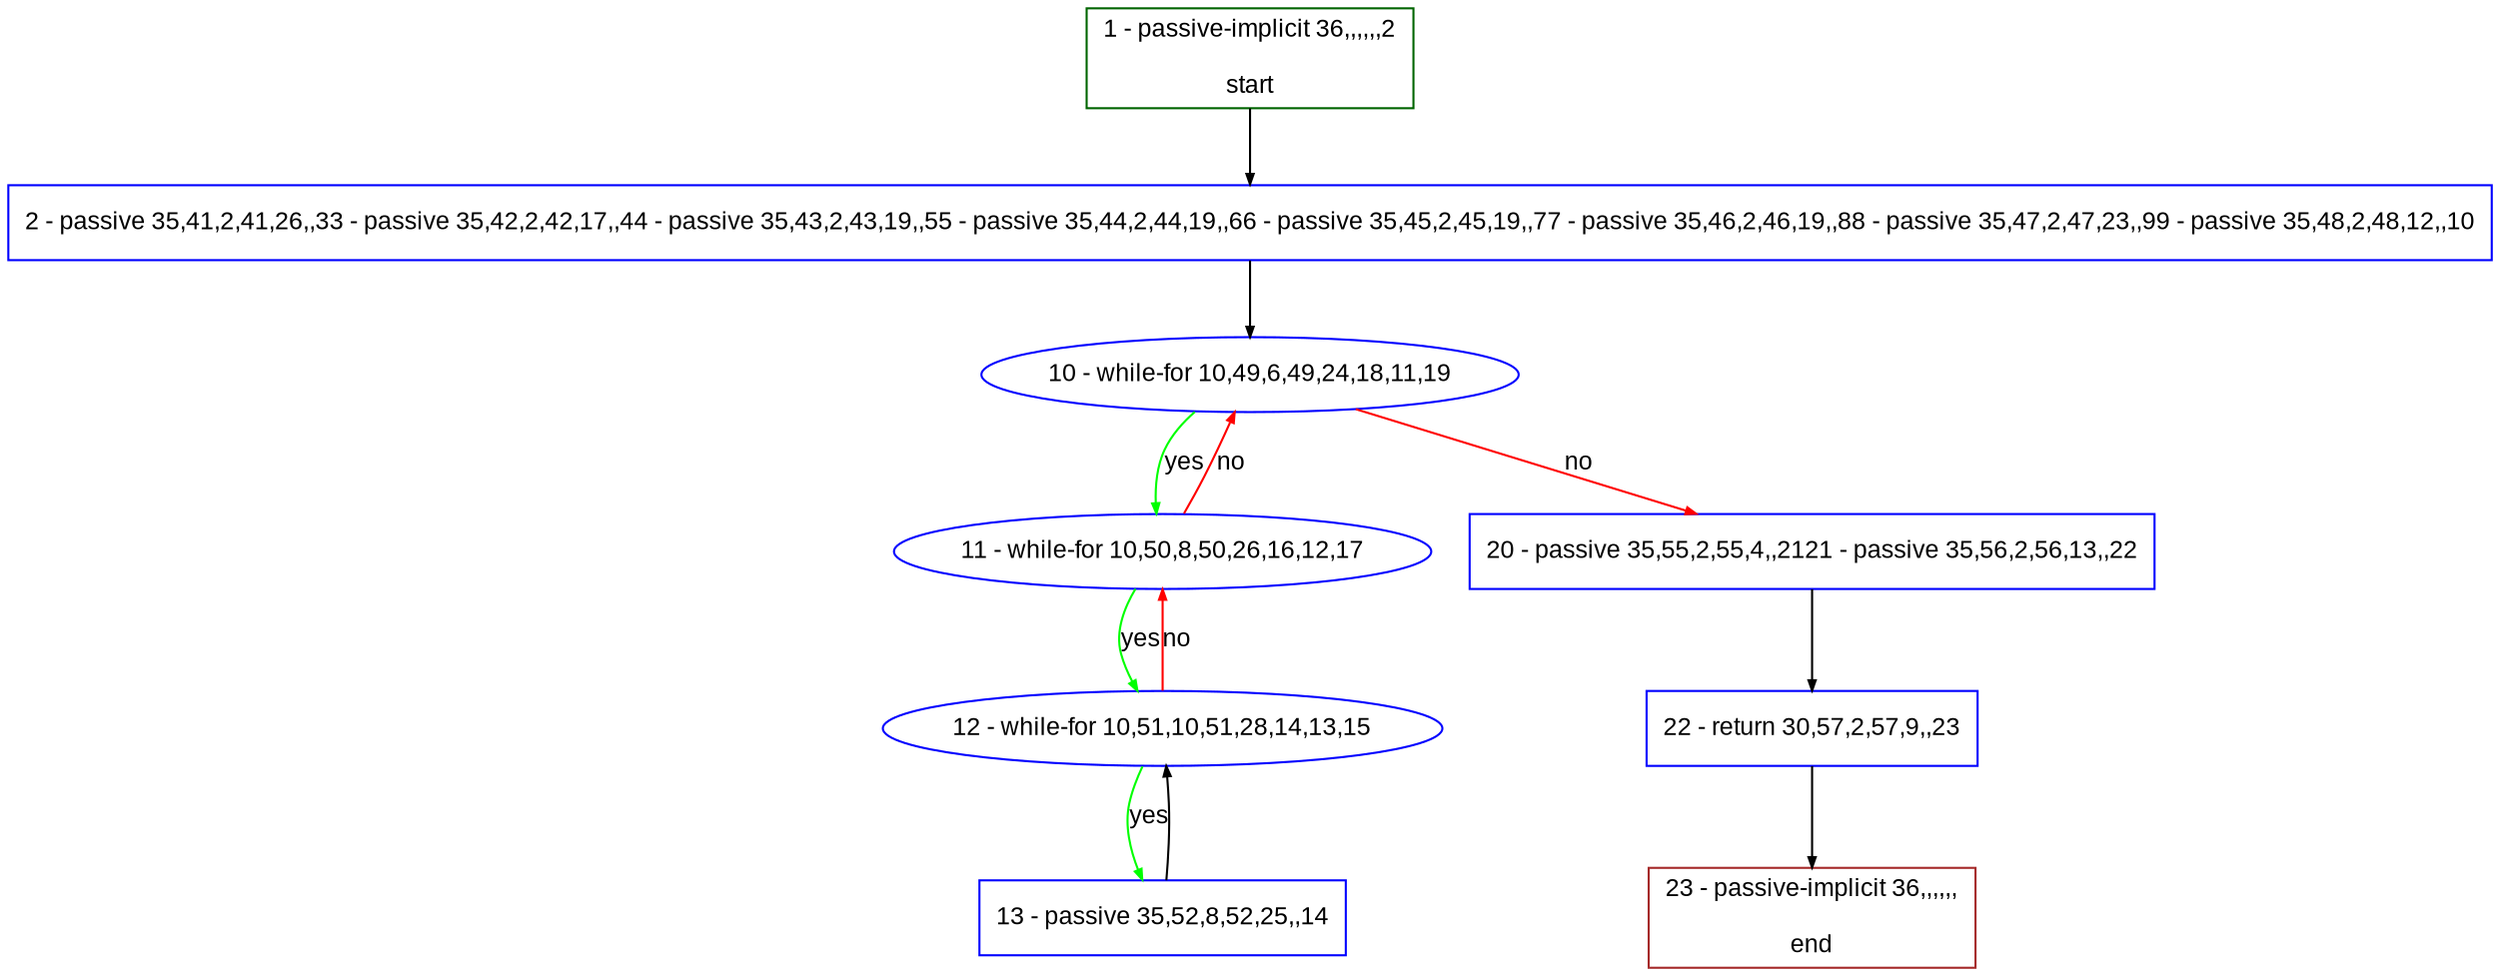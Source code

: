 digraph "" {
  graph [pack="true", label="", fontsize="12", packmode="clust", fontname="Arial", fillcolor="#FFFFCC", bgcolor="white", style="rounded,filled", compound="true"];
  node [node_initialized="no", label="", color="grey", fontsize="12", fillcolor="white", fontname="Arial", style="filled", shape="rectangle", compound="true", fixedsize="false"];
  edge [fontcolor="black", arrowhead="normal", arrowtail="none", arrowsize="0.5", ltail="", label="", color="black", fontsize="12", lhead="", fontname="Arial", dir="forward", compound="true"];
  __N1 [label="2 - passive 35,41,2,41,26,,33 - passive 35,42,2,42,17,,44 - passive 35,43,2,43,19,,55 - passive 35,44,2,44,19,,66 - passive 35,45,2,45,19,,77 - passive 35,46,2,46,19,,88 - passive 35,47,2,47,23,,99 - passive 35,48,2,48,12,,10", color="#0000ff", fillcolor="#ffffff", style="filled", shape="box"];
  __N2 [label="1 - passive-implicit 36,,,,,,2\n\nstart", color="#006400", fillcolor="#ffffff", style="filled", shape="box"];
  __N3 [label="10 - while-for 10,49,6,49,24,18,11,19", color="#0000ff", fillcolor="#ffffff", style="filled", shape="oval"];
  __N4 [label="11 - while-for 10,50,8,50,26,16,12,17", color="#0000ff", fillcolor="#ffffff", style="filled", shape="oval"];
  __N5 [label="20 - passive 35,55,2,55,4,,2121 - passive 35,56,2,56,13,,22", color="#0000ff", fillcolor="#ffffff", style="filled", shape="box"];
  __N6 [label="12 - while-for 10,51,10,51,28,14,13,15", color="#0000ff", fillcolor="#ffffff", style="filled", shape="oval"];
  __N7 [label="13 - passive 35,52,8,52,25,,14", color="#0000ff", fillcolor="#ffffff", style="filled", shape="box"];
  __N8 [label="22 - return 30,57,2,57,9,,23", color="#0000ff", fillcolor="#ffffff", style="filled", shape="box"];
  __N9 [label="23 - passive-implicit 36,,,,,,\n\nend", color="#a52a2a", fillcolor="#ffffff", style="filled", shape="box"];
  __N2 -> __N1 [arrowhead="normal", arrowtail="none", color="#000000", label="", dir="forward"];
  __N1 -> __N3 [arrowhead="normal", arrowtail="none", color="#000000", label="", dir="forward"];
  __N3 -> __N4 [arrowhead="normal", arrowtail="none", color="#00ff00", label="yes", dir="forward"];
  __N4 -> __N3 [arrowhead="normal", arrowtail="none", color="#ff0000", label="no", dir="forward"];
  __N3 -> __N5 [arrowhead="normal", arrowtail="none", color="#ff0000", label="no", dir="forward"];
  __N4 -> __N6 [arrowhead="normal", arrowtail="none", color="#00ff00", label="yes", dir="forward"];
  __N6 -> __N4 [arrowhead="normal", arrowtail="none", color="#ff0000", label="no", dir="forward"];
  __N6 -> __N7 [arrowhead="normal", arrowtail="none", color="#00ff00", label="yes", dir="forward"];
  __N7 -> __N6 [arrowhead="normal", arrowtail="none", color="#000000", label="", dir="forward"];
  __N5 -> __N8 [arrowhead="normal", arrowtail="none", color="#000000", label="", dir="forward"];
  __N8 -> __N9 [arrowhead="normal", arrowtail="none", color="#000000", label="", dir="forward"];
}
